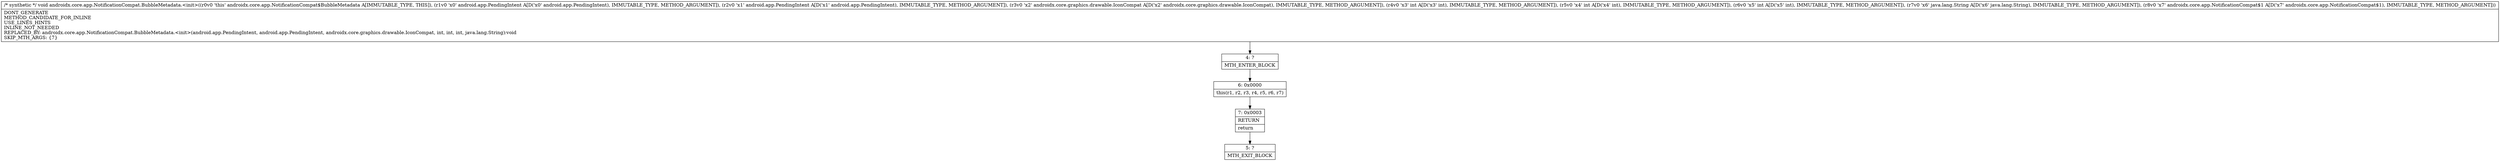digraph "CFG forandroidx.core.app.NotificationCompat.BubbleMetadata.\<init\>(Landroid\/app\/PendingIntent;Landroid\/app\/PendingIntent;Landroidx\/core\/graphics\/drawable\/IconCompat;IIILjava\/lang\/String;Landroidx\/core\/app\/NotificationCompat$1;)V" {
Node_4 [shape=record,label="{4\:\ ?|MTH_ENTER_BLOCK\l}"];
Node_6 [shape=record,label="{6\:\ 0x0000|this(r1, r2, r3, r4, r5, r6, r7)\l}"];
Node_7 [shape=record,label="{7\:\ 0x0003|RETURN\l|return\l}"];
Node_5 [shape=record,label="{5\:\ ?|MTH_EXIT_BLOCK\l}"];
MethodNode[shape=record,label="{\/* synthetic *\/ void androidx.core.app.NotificationCompat.BubbleMetadata.\<init\>((r0v0 'this' androidx.core.app.NotificationCompat$BubbleMetadata A[IMMUTABLE_TYPE, THIS]), (r1v0 'x0' android.app.PendingIntent A[D('x0' android.app.PendingIntent), IMMUTABLE_TYPE, METHOD_ARGUMENT]), (r2v0 'x1' android.app.PendingIntent A[D('x1' android.app.PendingIntent), IMMUTABLE_TYPE, METHOD_ARGUMENT]), (r3v0 'x2' androidx.core.graphics.drawable.IconCompat A[D('x2' androidx.core.graphics.drawable.IconCompat), IMMUTABLE_TYPE, METHOD_ARGUMENT]), (r4v0 'x3' int A[D('x3' int), IMMUTABLE_TYPE, METHOD_ARGUMENT]), (r5v0 'x4' int A[D('x4' int), IMMUTABLE_TYPE, METHOD_ARGUMENT]), (r6v0 'x5' int A[D('x5' int), IMMUTABLE_TYPE, METHOD_ARGUMENT]), (r7v0 'x6' java.lang.String A[D('x6' java.lang.String), IMMUTABLE_TYPE, METHOD_ARGUMENT]), (r8v0 'x7' androidx.core.app.NotificationCompat$1 A[D('x7' androidx.core.app.NotificationCompat$1), IMMUTABLE_TYPE, METHOD_ARGUMENT]))  | DONT_GENERATE\lMETHOD_CANDIDATE_FOR_INLINE\lUSE_LINES_HINTS\lINLINE_NOT_NEEDED\lREPLACED_BY: androidx.core.app.NotificationCompat.BubbleMetadata.\<init\>(android.app.PendingIntent, android.app.PendingIntent, androidx.core.graphics.drawable.IconCompat, int, int, int, java.lang.String):void\lSKIP_MTH_ARGS: \{7\}\l}"];
MethodNode -> Node_4;Node_4 -> Node_6;
Node_6 -> Node_7;
Node_7 -> Node_5;
}

